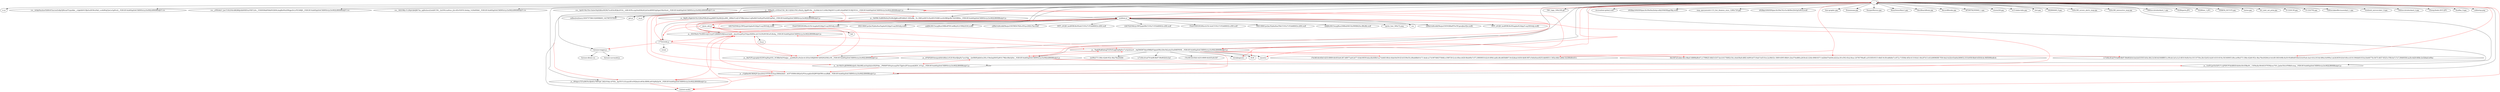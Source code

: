 strict digraph G {
ratio=compress;
concentrate=true;
"/" -> "/";
"/" -> "cc.js";
"/" -> "css__b2ApNmzhoeYbI6tt4TiacrnsEo6pOjMsuaFYyqoAiks__s3gktIkVtCBJsEaDEWrnNkZ_o-e6dWqFjlwLsGgM-xQ__PZB1IfU4sb6SipDrbCSKW0ivtyz3wMQLlR9HRfudjrU.css";
"/" -> "css__yPB3eKrT_JwrT1HLlN4rABQ86JyfdbWRlYnzV9D7yDs__FDH0S9kAP8Ah9VZK9tLdsgBieWmHWqpsDcLrPEG68J0__PZB1IfU4sb6SipDrbCSKW0ivtyz3wMQLlR9HRfudjrU.css";
"/" -> "css__SlEE9By-F-Ll9ijIrQb0JBI7fm_xgRwInsuZzwkHCYM__QcE9Gcua9suc_JLh-iX5cPilFSCsfedzp_1t2XdHXh8__PZB1IfU4sb6SipDrbCSKW0ivtyz3wMQLlR9HRfudjrU.css";
"/" -> "js__9MbgYh_eU83wGTi6_3K11QEKiUPK1cMaZq_AJgRPc8w__EyHAh1hUCsNRzYMjZHT1L2rBCxPpAPAHT3UBJ191S-I__PZB1IfU4sb6SipDrbCSKW0ivtyz3wMQLlR9HRfudjrU.js";
"/" -> "css__XpSlUMnTHo-OnbwOhjQQKzzM29k7lcoAYdcRQkchYGA__cfd8-4OPa-oygOmKX6yK2yk5mA8MSOgDgad-Mav6us4__PZB1IfU4sb6SipDrbCSKW0ivtyz3wMQLlR9HRfudjrU.css";
"/" -> "js__BqWvcHgbGhUILiCQNuPHXvJOwqaMlfVU6y0ftQ2caW8__8H8nV1oQC47HBy2xhwv1qHw8hY-5u9GpYPm92EOpPkQ__PZB1IfU4sb6SipDrbCSKW0ivtyz3wMQLlR9HRfudjrU.js";
"/" -> "177031030.js";
"/" -> "foresee-trigger.js";
"/" -> "js__EDiTHeZs70c6RSvteJs1sLpYCQRBBlN28J2mntrlq44__kxyaVurg4Fp2Y4ipa5KRHx-sbCI1h59zWOXGoFs8x4g__PZB1IfU4sb6SipDrbCSKW0ivtyz3wMQLlR9HRfudjrU.js";
"/" -> "amzn_ads.js";
"/" -> "js__6Polpvu7ZTuiMOYsOJh4Ea7KW5pF_Rd2vFeky-zFYEk__kp35UCuTcyqrzHl-wNQhmA-o6OhcXRMLaR-PqHhZpO4__PZB1IfU4sb6SipDrbCSKW0ivtyz3wMQLlR9HRfudjrU.js";
"/" -> "js__3hNWr-SnIKSHoSn2VnMz2JjjKcatfEtbKk2C-Z6SxBk__Vx_DMCjzSIf1VcNyt85UF49B1wuNrHBQjeWe7AOORMw__PZB1IfU4sb6SipDrbCSKW0ivtyz3wMQLlR9HRfudjrU.js";
"/" -> "js__4cvVkGS-qKHMHKnfpdLc3bloMlLenOrgGk2xOZQF4ko__PW80PT4NujttunqiYhCTJg0ruZF3nwpwkQX5C_fCGps__PZB1IfU4sb6SipDrbCSKW0ivtyz3wMQLlR9HRfudjrU.js";
"/" -> "js__RnFGPLzjyopdjvtSLWOeqfSqsN3L_0C8BkObZYQaJpc__qLl6I6z81yNsQrvA-3ZOyI1BXJXN6CQEfQN2ZHlLoV8__PZB1IfU4sb6SipDrbCSKW0ivtyz3wMQLlR9HRfudjrU.js";
"/" -> "TWC_logo_100x100.gif";
"/" -> "js__7hqlQPq8QebzjJ7QT0rEaqjEhij8qEev7-yGp3ytyoU__6qE86D87hkiz0MKkFOgmbSWyLBwOb2ydyZ3oZ6RFWNE__PZB1IfU4sb6SipDrbCSKW0ivtyz3wMQLlR9HRfudjrU.js";
"/" -> "js__B7KPQSFdwmpub0dvhRbxLzVLR-Nhw0JbqNx7araT4Jg__QeHR0PpKAOzc29LcCMeQxjHS0TpW-Yc79KevBfaOjHw__PZB1IfU4sb6SipDrbCSKW0ivtyz3wMQLlR9HRfudjrU.js";
"/" -> "js__yTgRAo94UBDEJF1JwyQOi21VYY9vX1funy5RHd2dle0__bGF7tNM9cS8QaVyPOtuoapKs0ZtJWVQkYIWcwozBkfk__PZB1IfU4sb6SipDrbCSKW0ivtyz3wMQLlR9HRfudjrU.js";
"/" -> "js__GoI5CgwYaGhPz7c1qF6DCPGkQRDZrhbl4oG6vERkoPs__CSFAuXyOHvKGS7FEWjrxn7tFx_JmfmThGoYN8kSczmg__PZB1IfU4sb6SipDrbCSKW0ivtyz3wMQLlR9HRfudjrU.js";
"177031030.js" -> "event";
"js__EDiTHeZs70c6RSvteJs1sLpYCQRBBlN28J2mntrlq44__kxyaVurg4Fp2Y4ipa5KRHx-sbCI1h59zWOXGoFs8x4g__PZB1IfU4sb6SipDrbCSKW0ivtyz3wMQLlR9HRfudjrU.js" -> "rta.js";
"js__9MbgYh_eU83wGTi6_3K11QEKiUPK1cMaZq_AJgRPc8w__EyHAh1hUCsNRzYMjZHT1L2rBCxPpAPAHT3UBJ191S-I__PZB1IfU4sb6SipDrbCSKW0ivtyz3wMQLlR9HRfudjrU.js" -> "callback=jQuery18307575861026998609_1427897879549";
"js__9MbgYh_eU83wGTi6_3K11QEKiUPK1cMaZq_AJgRPc8w__EyHAh1hUCsNRzYMjZHT1L2rBCxPpAPAHT3UBJ191S-I__PZB1IfU4sb6SipDrbCSKW0ivtyz3wMQLlR9HRfudjrU.js" -> "/";
"amzn_ads.js" -> "bid";
"js__9MbgYh_eU83wGTi6_3K11QEKiUPK1cMaZq_AJgRPc8w__EyHAh1hUCsNRzYMjZHT1L2rBCxPpAPAHT3UBJ191S-I__PZB1IfU4sb6SipDrbCSKW0ivtyz3wMQLlR9HRfudjrU.js" -> "get.js";
"js__9MbgYh_eU83wGTi6_3K11QEKiUPK1cMaZq_AJgRPc8w__EyHAh1hUCsNRzYMjZHT1L2rBCxPpAPAHT3UBJ191S-I__PZB1IfU4sb6SipDrbCSKW0ivtyz3wMQLlR9HRfudjrU.js" -> "ua.js";
"js__9MbgYh_eU83wGTi6_3K11QEKiUPK1cMaZq_AJgRPc8w__EyHAh1hUCsNRzYMjZHT1L2rBCxPpAPAHT3UBJ191S-I__PZB1IfU4sb6SipDrbCSKW0ivtyz3wMQLlR9HRfudjrU.js" -> "content-mode)";
"js__9MbgYh_eU83wGTi6_3K11QEKiUPK1cMaZq_AJgRPc8w__EyHAh1hUCsNRzYMjZHT1L2rBCxPpAPAHT3UBJ191S-I__PZB1IfU4sb6SipDrbCSKW0ivtyz3wMQLlR9HRfudjrU.js" -> "webfont.js";
"/" -> "wx-iconfont-global.woff";
"webfont.js" -> "css";
"webfont.js" -> "cJZKeOuBrn4kERxqtaUH3VtXRa8TVwTICgirnJhmVJw.woff2";
"webfont.js" -> "MTP_ySUJH_bn48VBG8sNSugdm0LZdjqr5-oayXSOefg.woff2";
"webfont.js" -> "k3k702ZOKiLJc3WVjuplzOgdm0LZdjqr5-oayXSOefg.woff2";
"webfont.js" -> "EInbV5DfGHOiMmvb1Xr-hugdm0LZdjqr5-oayXSOefg.woff2";
"webfont.js" -> "DXI1ORHCpsQm3Vp6mXoaTegdm0LZdjqr5-oayXSOefg.woff2";
"webfont.js" -> "xjAJXh38I15wypJXxuGMBo4P5ICox8Kq3LLUNMylGO4.woff2";
"webfont.js" -> "cJZKeOuBrn4kERxqtaUH3T8E0i7KZn-EPnyo3HZu7kw.woff";
"webfont.js" -> "MTP_ySUJH_bn48VBG8sNSnhCUOGz7vYGh680lGh-uXM.woff";
"webfont.js" -> "k3k702ZOKiLJc3WVjuplzHhCUOGz7vYGh680lGh-uXM.woff";
"webfont.js" -> "EInbV5DfGHOiMmvb1Xr-hnhCUOGz7vYGh680lGh-uXM.woff";
"webfont.js" -> "DXI1ORHCpsQm3Vp6mXoaTXhCUOGz7vYGh680lGh-uXM.woff";
"webfont.js" -> "xjAJXh38I15wypJXxuGMBobN6UDyHWBl620a-IRfuBk.woff";
"webfont.js" -> "sprite_foot_300x72.png";
"webfont.js" -> "css";
"/" -> "b9QBgL0iMZfDSpmcXcE8nHm2hrkyco9jQ3NKMXpgOBg.woff2";
"/" -> "map_specnewsdct-113_ltst_4namus_enus_1280x720.jpg";
"/" -> "b9QBgL0iMZfDSpmcXcE8nCSLrGe-fkSRw2DeVgOoWcQ.woff";
"js__7hqlQPq8QebzjJ7QT0rEaqjEhij8qEev7-yGp3ytyoU__6qE86D87hkiz0MKkFOgmbSWyLBwOb2ydyZ3oZ6RFWNE__PZB1IfU4sb6SipDrbCSKW0ivtyz3wMQLlR9HRfudjrU.js" -> "breakingnow)";
"js__7hqlQPq8QebzjJ7QT0rEaqjEhij8qEev7-yGp3ytyoU__6qE86D87hkiz0MKkFOgmbSWyLBwOb2ydyZ3oZ6RFWNE__PZB1IfU4sb6SipDrbCSKW0ivtyz3wMQLlR9HRfudjrU.js" -> "(ee98a573-186e-42d6-952c-8ba78ed3f284";
"js__7hqlQPq8QebzjJ7QT0rEaqjEhij8qEev7-yGp3ytyoU__6qE86D87hkiz0MKkFOgmbSWyLBwOb2ydyZ3oZ6RFWNE__PZB1IfU4sb6SipDrbCSKW0ivtyz3wMQLlR9HRfudjrU.js" -> "(c7c64cc8-ab79-4a98-8b97-f9e802b5e3ad";
"js__7hqlQPq8QebzjJ7QT0rEaqjEhij8qEev7-yGp3ytyoU__6qE86D87hkiz0MKkFOgmbSWyLBwOb2ydyZ3oZ6RFWNE__PZB1IfU4sb6SipDrbCSKW0ivtyz3wMQLlR9HRfudjrU.js" -> "(7b18f144-65b5-4253-8909-4fc835a9c367";
"js__7hqlQPq8QebzjJ7QT0rEaqjEhij8qEev7-yGp3ytyoU__6qE86D87hkiz0MKkFOgmbSWyLBwOb2ydyZ3oZ6RFWNE__PZB1IfU4sb6SipDrbCSKW0ivtyz3wMQLlR9HRfudjrU.js" -> "(0,8)";
"foresee-trigger.js" -> "foresee-surveydef.js";
"/" -> "thor-graphic.jpg";
"/" -> "Drmmmaaa.jpg";
"/" -> "SlurpeeWavess.jpg";
"/" -> "MoonVenusMars1.jpg";
"/" -> "BestBeachBoom.jpg";
"/" -> "RecordBoooks.jpg";
"/" -> "AP599782393643_1.jpg";
"/" -> "storm226.jpg";
"/" -> "w15-idaho-falls.jpg";
"/" -> "cle2.jpg";
"/" -> "462664440_0.jpg";
"/" -> "320x180_severe_alerts_map.jpg";
"/" -> "320x180_interactive_map.jpg";
"js__7hqlQPq8QebzjJ7QT0rEaqjEhij8qEev7-yGp3ytyoU__6qE86D87hkiz0MKkFOgmbSWyLBwOb2ydyZ3oZ6RFWNE__PZB1IfU4sb6SipDrbCSKW0ivtyz3wMQLlR9HRfudjrU.js" -> "(assets)";
"js__7hqlQPq8QebzjJ7QT0rEaqjEhij8qEev7-yGp3ytyoU__6qE86D87hkiz0MKkFOgmbSWyLBwOb2ydyZ3oZ6RFWNE__PZB1IfU4sb6SipDrbCSKW0ivtyz3wMQLlR9HRfudjrU.js" -> "(assets)";
"/" -> "006twcchrisburkard_1.jpg";
"/" -> "0228sparta.JPG";
"/" -> "0228thor_1.JPG";
"/" -> "SPARTA_SETUP2.jpg";
"/" -> "statue.jpg";
"/" -> "dct_next_sat_prim.jpg";
"/" -> "D-1224130.jpg";
"foresee-trigger.js" -> "foresee-dhtml.css";
"/" -> "D-1222702.jpg";
"/" -> "026twclakeeffectsnowday2_1.jpg";
"/" -> "treehotel_mirrorcube1_0.jpg";
"/" -> "044twcchrisburkard_2.jpg";
"/" -> "25ewg-foods-2015.JPG";
"/" -> "026twclakeeffectsnowday2_1.jpg";
"/" -> "KuaBay_0.jpg";
"/" -> "SPARTA_SETUP2.jpg";
"/" -> "coldsetup.png";
"js__9MbgYh_eU83wGTi6_3K11QEKiUPK1cMaZq_AJgRPc8w__EyHAh1hUCsNRzYMjZHT1L2rBCxPpAPAHT3UBJ191S-I__PZB1IfU4sb6SipDrbCSKW0ivtyz3wMQLlR9HRfudjrU.js" -> "js__BqWvcHgbGhUILiCQNuPHXvJOwqaMlfVU6y0ftQ2caW8__8H8nV1oQC47HBy2xhwv1qHw8hY-5u9GpYPm92EOpPkQ__PZB1IfU4sb6SipDrbCSKW0ivtyz3wMQLlR9HRfudjrU.js"[color=red];
"js__9MbgYh_eU83wGTi6_3K11QEKiUPK1cMaZq_AJgRPc8w__EyHAh1hUCsNRzYMjZHT1L2rBCxPpAPAHT3UBJ191S-I__PZB1IfU4sb6SipDrbCSKW0ivtyz3wMQLlR9HRfudjrU.js" -> "177031030.js"[color=red];
"js__BqWvcHgbGhUILiCQNuPHXvJOwqaMlfVU6y0ftQ2caW8__8H8nV1oQC47HBy2xhwv1qHw8hY-5u9GpYPm92EOpPkQ__PZB1IfU4sb6SipDrbCSKW0ivtyz3wMQLlR9HRfudjrU.js" -> "177031030.js"[color=red];
"177031030.js" -> "foresee-trigger.js"[color=red];
"177031030.js" -> "js__EDiTHeZs70c6RSvteJs1sLpYCQRBBlN28J2mntrlq44__kxyaVurg4Fp2Y4ipa5KRHx-sbCI1h59zWOXGoFs8x4g__PZB1IfU4sb6SipDrbCSKW0ivtyz3wMQLlR9HRfudjrU.js"[color=red];
"js__EDiTHeZs70c6RSvteJs1sLpYCQRBBlN28J2mntrlq44__kxyaVurg4Fp2Y4ipa5KRHx-sbCI1h59zWOXGoFs8x4g__PZB1IfU4sb6SipDrbCSKW0ivtyz3wMQLlR9HRfudjrU.js" -> "amzn_ads.js"[color=red];
"177031030.js" -> "amzn_ads.js"[color=red];
"amzn_ads.js" -> "/"[color=red];
"177031030.js" -> "/"[color=red];
"177031030.js" -> "js__RnFGPLzjyopdjvtSLWOeqfSqsN3L_0C8BkObZYQaJpc__qLl6I6z81yNsQrvA-3ZOyI1BXJXN6CQEfQN2ZHlLoV8__PZB1IfU4sb6SipDrbCSKW0ivtyz3wMQLlR9HRfudjrU.js"[color=red];
"js__RnFGPLzjyopdjvtSLWOeqfSqsN3L_0C8BkObZYQaJpc__qLl6I6z81yNsQrvA-3ZOyI1BXJXN6CQEfQN2ZHlLoV8__PZB1IfU4sb6SipDrbCSKW0ivtyz3wMQLlR9HRfudjrU.js" -> "js__7hqlQPq8QebzjJ7QT0rEaqjEhij8qEev7-yGp3ytyoU__6qE86D87hkiz0MKkFOgmbSWyLBwOb2ydyZ3oZ6RFWNE__PZB1IfU4sb6SipDrbCSKW0ivtyz3wMQLlR9HRfudjrU.js"[color=red];
"js__EDiTHeZs70c6RSvteJs1sLpYCQRBBlN28J2mntrlq44__kxyaVurg4Fp2Y4ipa5KRHx-sbCI1h59zWOXGoFs8x4g__PZB1IfU4sb6SipDrbCSKW0ivtyz3wMQLlR9HRfudjrU.js" -> "js__7hqlQPq8QebzjJ7QT0rEaqjEhij8qEev7-yGp3ytyoU__6qE86D87hkiz0MKkFOgmbSWyLBwOb2ydyZ3oZ6RFWNE__PZB1IfU4sb6SipDrbCSKW0ivtyz3wMQLlR9HRfudjrU.js"[color=red];
"js__7hqlQPq8QebzjJ7QT0rEaqjEhij8qEev7-yGp3ytyoU__6qE86D87hkiz0MKkFOgmbSWyLBwOb2ydyZ3oZ6RFWNE__PZB1IfU4sb6SipDrbCSKW0ivtyz3wMQLlR9HRfudjrU.js" -> "/"[color=red];
"js__yTgRAo94UBDEJF1JwyQOi21VYY9vX1funy5RHd2dle0__bGF7tNM9cS8QaVyPOtuoapKs0ZtJWVQkYIWcwozBkfk__PZB1IfU4sb6SipDrbCSKW0ivtyz3wMQLlR9HRfudjrU.js" -> "/"[color=red];
"js__EDiTHeZs70c6RSvteJs1sLpYCQRBBlN28J2mntrlq44__kxyaVurg4Fp2Y4ipa5KRHx-sbCI1h59zWOXGoFs8x4g__PZB1IfU4sb6SipDrbCSKW0ivtyz3wMQLlR9HRfudjrU.js" -> "/"[color=red];
"/" -> "webfont.js"[color=red];
"webfont.js" -> "/"[color=red];
"js__RnFGPLzjyopdjvtSLWOeqfSqsN3L_0C8BkObZYQaJpc__qLl6I6z81yNsQrvA-3ZOyI1BXJXN6CQEfQN2ZHlLoV8__PZB1IfU4sb6SipDrbCSKW0ivtyz3wMQLlR9HRfudjrU.js" -> "js__EDiTHeZs70c6RSvteJs1sLpYCQRBBlN28J2mntrlq44__kxyaVurg4Fp2Y4ipa5KRHx-sbCI1h59zWOXGoFs8x4g__PZB1IfU4sb6SipDrbCSKW0ivtyz3wMQLlR9HRfudjrU.js"[color=red];
"js__7hqlQPq8QebzjJ7QT0rEaqjEhij8qEev7-yGp3ytyoU__6qE86D87hkiz0MKkFOgmbSWyLBwOb2ydyZ3oZ6RFWNE__PZB1IfU4sb6SipDrbCSKW0ivtyz3wMQLlR9HRfudjrU.js" -> "js__EDiTHeZs70c6RSvteJs1sLpYCQRBBlN28J2mntrlq44__kxyaVurg4Fp2Y4ipa5KRHx-sbCI1h59zWOXGoFs8x4g__PZB1IfU4sb6SipDrbCSKW0ivtyz3wMQLlR9HRfudjrU.js"[color=red];
"js__EDiTHeZs70c6RSvteJs1sLpYCQRBBlN28J2mntrlq44__kxyaVurg4Fp2Y4ipa5KRHx-sbCI1h59zWOXGoFs8x4g__PZB1IfU4sb6SipDrbCSKW0ivtyz3wMQLlR9HRfudjrU.js" -> "js__RnFGPLzjyopdjvtSLWOeqfSqsN3L_0C8BkObZYQaJpc__qLl6I6z81yNsQrvA-3ZOyI1BXJXN6CQEfQN2ZHlLoV8__PZB1IfU4sb6SipDrbCSKW0ivtyz3wMQLlR9HRfudjrU.js"[color=red];
"js__7hqlQPq8QebzjJ7QT0rEaqjEhij8qEev7-yGp3ytyoU__6qE86D87hkiz0MKkFOgmbSWyLBwOb2ydyZ3oZ6RFWNE__PZB1IfU4sb6SipDrbCSKW0ivtyz3wMQLlR9HRfudjrU.js" -> "js__RnFGPLzjyopdjvtSLWOeqfSqsN3L_0C8BkObZYQaJpc__qLl6I6z81yNsQrvA-3ZOyI1BXJXN6CQEfQN2ZHlLoV8__PZB1IfU4sb6SipDrbCSKW0ivtyz3wMQLlR9HRfudjrU.js"[color=red];
"js__EDiTHeZs70c6RSvteJs1sLpYCQRBBlN28J2mntrlq44__kxyaVurg4Fp2Y4ipa5KRHx-sbCI1h59zWOXGoFs8x4g__PZB1IfU4sb6SipDrbCSKW0ivtyz3wMQLlR9HRfudjrU.js" -> "177031030.js"[color=red];
"177031030.js" -> "webfont.js"[color=red];
"js__EDiTHeZs70c6RSvteJs1sLpYCQRBBlN28J2mntrlq44__kxyaVurg4Fp2Y4ipa5KRHx-sbCI1h59zWOXGoFs8x4g__PZB1IfU4sb6SipDrbCSKW0ivtyz3wMQLlR9HRfudjrU.js" -> "webfont.js"[color=red];
"amzn_ads.js" -> "webfont.js"[color=red];
"js__7hqlQPq8QebzjJ7QT0rEaqjEhij8qEev7-yGp3ytyoU__6qE86D87hkiz0MKkFOgmbSWyLBwOb2ydyZ3oZ6RFWNE__PZB1IfU4sb6SipDrbCSKW0ivtyz3wMQLlR9HRfudjrU.js" -> "webfont.js"[color=red];
"js__9MbgYh_eU83wGTi6_3K11QEKiUPK1cMaZq_AJgRPc8w__EyHAh1hUCsNRzYMjZHT1L2rBCxPpAPAHT3UBJ191S-I__PZB1IfU4sb6SipDrbCSKW0ivtyz3wMQLlR9HRfudjrU.js" -> "js__7hqlQPq8QebzjJ7QT0rEaqjEhij8qEev7-yGp3ytyoU__6qE86D87hkiz0MKkFOgmbSWyLBwOb2ydyZ3oZ6RFWNE__PZB1IfU4sb6SipDrbCSKW0ivtyz3wMQLlR9HRfudjrU.js"[color=red];
"177031030.js" -> "js__7hqlQPq8QebzjJ7QT0rEaqjEhij8qEev7-yGp3ytyoU__6qE86D87hkiz0MKkFOgmbSWyLBwOb2ydyZ3oZ6RFWNE__PZB1IfU4sb6SipDrbCSKW0ivtyz3wMQLlR9HRfudjrU.js"[color=red];
"js__7hqlQPq8QebzjJ7QT0rEaqjEhij8qEev7-yGp3ytyoU__6qE86D87hkiz0MKkFOgmbSWyLBwOb2ydyZ3oZ6RFWNE__PZB1IfU4sb6SipDrbCSKW0ivtyz3wMQLlR9HRfudjrU.js" -> "amzn_ads.js"[color=red];
"webfont.js" -> "amzn_ads.js"[color=red];
"js__9MbgYh_eU83wGTi6_3K11QEKiUPK1cMaZq_AJgRPc8w__EyHAh1hUCsNRzYMjZHT1L2rBCxPpAPAHT3UBJ191S-I__PZB1IfU4sb6SipDrbCSKW0ivtyz3wMQLlR9HRfudjrU.js" -> "js__yTgRAo94UBDEJF1JwyQOi21VYY9vX1funy5RHd2dle0__bGF7tNM9cS8QaVyPOtuoapKs0ZtJWVQkYIWcwozBkfk__PZB1IfU4sb6SipDrbCSKW0ivtyz3wMQLlR9HRfudjrU.js"[color=red];
"js__7hqlQPq8QebzjJ7QT0rEaqjEhij8qEev7-yGp3ytyoU__6qE86D87hkiz0MKkFOgmbSWyLBwOb2ydyZ3oZ6RFWNE__PZB1IfU4sb6SipDrbCSKW0ivtyz3wMQLlR9HRfudjrU.js" -> "js__yTgRAo94UBDEJF1JwyQOi21VYY9vX1funy5RHd2dle0__bGF7tNM9cS8QaVyPOtuoapKs0ZtJWVQkYIWcwozBkfk__PZB1IfU4sb6SipDrbCSKW0ivtyz3wMQLlR9HRfudjrU.js"[color=red];
"amzn_ads.js" -> "js__EDiTHeZs70c6RSvteJs1sLpYCQRBBlN28J2mntrlq44__kxyaVurg4Fp2Y4ipa5KRHx-sbCI1h59zWOXGoFs8x4g__PZB1IfU4sb6SipDrbCSKW0ivtyz3wMQLlR9HRfudjrU.js"[color=red];
"js__BqWvcHgbGhUILiCQNuPHXvJOwqaMlfVU6y0ftQ2caW8__8H8nV1oQC47HBy2xhwv1qHw8hY-5u9GpYPm92EOpPkQ__PZB1IfU4sb6SipDrbCSKW0ivtyz3wMQLlR9HRfudjrU.js" -> "js__9MbgYh_eU83wGTi6_3K11QEKiUPK1cMaZq_AJgRPc8w__EyHAh1hUCsNRzYMjZHT1L2rBCxPpAPAHT3UBJ191S-I__PZB1IfU4sb6SipDrbCSKW0ivtyz3wMQLlR9HRfudjrU.js"[color=red];
"js__9MbgYh_eU83wGTi6_3K11QEKiUPK1cMaZq_AJgRPc8w__EyHAh1hUCsNRzYMjZHT1L2rBCxPpAPAHT3UBJ191S-I__PZB1IfU4sb6SipDrbCSKW0ivtyz3wMQLlR9HRfudjrU.js" -> "js__BqWvcHgbGhUILiCQNuPHXvJOwqaMlfVU6y0ftQ2caW8__8H8nV1oQC47HBy2xhwv1qHw8hY-5u9GpYPm92EOpPkQ__PZB1IfU4sb6SipDrbCSKW0ivtyz3wMQLlR9HRfudjrU.js"[color=red];
"js__9MbgYh_eU83wGTi6_3K11QEKiUPK1cMaZq_AJgRPc8w__EyHAh1hUCsNRzYMjZHT1L2rBCxPpAPAHT3UBJ191S-I__PZB1IfU4sb6SipDrbCSKW0ivtyz3wMQLlR9HRfudjrU.js" -> "177031030.js"[color=red];
"js__9MbgYh_eU83wGTi6_3K11QEKiUPK1cMaZq_AJgRPc8w__EyHAh1hUCsNRzYMjZHT1L2rBCxPpAPAHT3UBJ191S-I__PZB1IfU4sb6SipDrbCSKW0ivtyz3wMQLlR9HRfudjrU.js" -> "js__EDiTHeZs70c6RSvteJs1sLpYCQRBBlN28J2mntrlq44__kxyaVurg4Fp2Y4ipa5KRHx-sbCI1h59zWOXGoFs8x4g__PZB1IfU4sb6SipDrbCSKW0ivtyz3wMQLlR9HRfudjrU.js"[color=red];
"js__EDiTHeZs70c6RSvteJs1sLpYCQRBBlN28J2mntrlq44__kxyaVurg4Fp2Y4ipa5KRHx-sbCI1h59zWOXGoFs8x4g__PZB1IfU4sb6SipDrbCSKW0ivtyz3wMQLlR9HRfudjrU.js" -> "amzn_ads.js"[color=red];
"js__EDiTHeZs70c6RSvteJs1sLpYCQRBBlN28J2mntrlq44__kxyaVurg4Fp2Y4ipa5KRHx-sbCI1h59zWOXGoFs8x4g__PZB1IfU4sb6SipDrbCSKW0ivtyz3wMQLlR9HRfudjrU.js" -> "js__6Polpvu7ZTuiMOYsOJh4Ea7KW5pF_Rd2vFeky-zFYEk__kp35UCuTcyqrzHl-wNQhmA-o6OhcXRMLaR-PqHhZpO4__PZB1IfU4sb6SipDrbCSKW0ivtyz3wMQLlR9HRfudjrU.js"[color=red];
"js__9MbgYh_eU83wGTi6_3K11QEKiUPK1cMaZq_AJgRPc8w__EyHAh1hUCsNRzYMjZHT1L2rBCxPpAPAHT3UBJ191S-I__PZB1IfU4sb6SipDrbCSKW0ivtyz3wMQLlR9HRfudjrU.js" -> "js__6Polpvu7ZTuiMOYsOJh4Ea7KW5pF_Rd2vFeky-zFYEk__kp35UCuTcyqrzHl-wNQhmA-o6OhcXRMLaR-PqHhZpO4__PZB1IfU4sb6SipDrbCSKW0ivtyz3wMQLlR9HRfudjrU.js"[color=red];
"js__9MbgYh_eU83wGTi6_3K11QEKiUPK1cMaZq_AJgRPc8w__EyHAh1hUCsNRzYMjZHT1L2rBCxPpAPAHT3UBJ191S-I__PZB1IfU4sb6SipDrbCSKW0ivtyz3wMQLlR9HRfudjrU.js" -> "js__3hNWr-SnIKSHoSn2VnMz2JjjKcatfEtbKk2C-Z6SxBk__Vx_DMCjzSIf1VcNyt85UF49B1wuNrHBQjeWe7AOORMw__PZB1IfU4sb6SipDrbCSKW0ivtyz3wMQLlR9HRfudjrU.js"[color=red];
"js__6Polpvu7ZTuiMOYsOJh4Ea7KW5pF_Rd2vFeky-zFYEk__kp35UCuTcyqrzHl-wNQhmA-o6OhcXRMLaR-PqHhZpO4__PZB1IfU4sb6SipDrbCSKW0ivtyz3wMQLlR9HRfudjrU.js" -> "/"[color=red];
"js__EDiTHeZs70c6RSvteJs1sLpYCQRBBlN28J2mntrlq44__kxyaVurg4Fp2Y4ipa5KRHx-sbCI1h59zWOXGoFs8x4g__PZB1IfU4sb6SipDrbCSKW0ivtyz3wMQLlR9HRfudjrU.js" -> "/"[color=red];
"js__BqWvcHgbGhUILiCQNuPHXvJOwqaMlfVU6y0ftQ2caW8__8H8nV1oQC47HBy2xhwv1qHw8hY-5u9GpYPm92EOpPkQ__PZB1IfU4sb6SipDrbCSKW0ivtyz3wMQLlR9HRfudjrU.js" -> "/"[color=red];
"js__9MbgYh_eU83wGTi6_3K11QEKiUPK1cMaZq_AJgRPc8w__EyHAh1hUCsNRzYMjZHT1L2rBCxPpAPAHT3UBJ191S-I__PZB1IfU4sb6SipDrbCSKW0ivtyz3wMQLlR9HRfudjrU.js" -> "js__4cvVkGS-qKHMHKnfpdLc3bloMlLenOrgGk2xOZQF4ko__PW80PT4NujttunqiYhCTJg0ruZF3nwpwkQX5C_fCGps__PZB1IfU4sb6SipDrbCSKW0ivtyz3wMQLlR9HRfudjrU.js"[color=red];
"js__9MbgYh_eU83wGTi6_3K11QEKiUPK1cMaZq_AJgRPc8w__EyHAh1hUCsNRzYMjZHT1L2rBCxPpAPAHT3UBJ191S-I__PZB1IfU4sb6SipDrbCSKW0ivtyz3wMQLlR9HRfudjrU.js" -> "js__RnFGPLzjyopdjvtSLWOeqfSqsN3L_0C8BkObZYQaJpc__qLl6I6z81yNsQrvA-3ZOyI1BXJXN6CQEfQN2ZHlLoV8__PZB1IfU4sb6SipDrbCSKW0ivtyz3wMQLlR9HRfudjrU.js"[color=red];
"js__EDiTHeZs70c6RSvteJs1sLpYCQRBBlN28J2mntrlq44__kxyaVurg4Fp2Y4ipa5KRHx-sbCI1h59zWOXGoFs8x4g__PZB1IfU4sb6SipDrbCSKW0ivtyz3wMQLlR9HRfudjrU.js" -> "js__RnFGPLzjyopdjvtSLWOeqfSqsN3L_0C8BkObZYQaJpc__qLl6I6z81yNsQrvA-3ZOyI1BXJXN6CQEfQN2ZHlLoV8__PZB1IfU4sb6SipDrbCSKW0ivtyz3wMQLlR9HRfudjrU.js"[color=red];
"js__4cvVkGS-qKHMHKnfpdLc3bloMlLenOrgGk2xOZQF4ko__PW80PT4NujttunqiYhCTJg0ruZF3nwpwkQX5C_fCGps__PZB1IfU4sb6SipDrbCSKW0ivtyz3wMQLlR9HRfudjrU.js" -> "/"[color=red];
"js__9MbgYh_eU83wGTi6_3K11QEKiUPK1cMaZq_AJgRPc8w__EyHAh1hUCsNRzYMjZHT1L2rBCxPpAPAHT3UBJ191S-I__PZB1IfU4sb6SipDrbCSKW0ivtyz3wMQLlR9HRfudjrU.js" -> "js__7hqlQPq8QebzjJ7QT0rEaqjEhij8qEev7-yGp3ytyoU__6qE86D87hkiz0MKkFOgmbSWyLBwOb2ydyZ3oZ6RFWNE__PZB1IfU4sb6SipDrbCSKW0ivtyz3wMQLlR9HRfudjrU.js"[color=red];
"js__4cvVkGS-qKHMHKnfpdLc3bloMlLenOrgGk2xOZQF4ko__PW80PT4NujttunqiYhCTJg0ruZF3nwpwkQX5C_fCGps__PZB1IfU4sb6SipDrbCSKW0ivtyz3wMQLlR9HRfudjrU.js" -> "js__B7KPQSFdwmpub0dvhRbxLzVLR-Nhw0JbqNx7araT4Jg__QeHR0PpKAOzc29LcCMeQxjHS0TpW-Yc79KevBfaOjHw__PZB1IfU4sb6SipDrbCSKW0ivtyz3wMQLlR9HRfudjrU.js"[color=red];
"js__7hqlQPq8QebzjJ7QT0rEaqjEhij8qEev7-yGp3ytyoU__6qE86D87hkiz0MKkFOgmbSWyLBwOb2ydyZ3oZ6RFWNE__PZB1IfU4sb6SipDrbCSKW0ivtyz3wMQLlR9HRfudjrU.js" -> "js__B7KPQSFdwmpub0dvhRbxLzVLR-Nhw0JbqNx7araT4Jg__QeHR0PpKAOzc29LcCMeQxjHS0TpW-Yc79KevBfaOjHw__PZB1IfU4sb6SipDrbCSKW0ivtyz3wMQLlR9HRfudjrU.js"[color=red];
"js__9MbgYh_eU83wGTi6_3K11QEKiUPK1cMaZq_AJgRPc8w__EyHAh1hUCsNRzYMjZHT1L2rBCxPpAPAHT3UBJ191S-I__PZB1IfU4sb6SipDrbCSKW0ivtyz3wMQLlR9HRfudjrU.js" -> "js__B7KPQSFdwmpub0dvhRbxLzVLR-Nhw0JbqNx7araT4Jg__QeHR0PpKAOzc29LcCMeQxjHS0TpW-Yc79KevBfaOjHw__PZB1IfU4sb6SipDrbCSKW0ivtyz3wMQLlR9HRfudjrU.js"[color=red];
"js__EDiTHeZs70c6RSvteJs1sLpYCQRBBlN28J2mntrlq44__kxyaVurg4Fp2Y4ipa5KRHx-sbCI1h59zWOXGoFs8x4g__PZB1IfU4sb6SipDrbCSKW0ivtyz3wMQLlR9HRfudjrU.js" -> "js__yTgRAo94UBDEJF1JwyQOi21VYY9vX1funy5RHd2dle0__bGF7tNM9cS8QaVyPOtuoapKs0ZtJWVQkYIWcwozBkfk__PZB1IfU4sb6SipDrbCSKW0ivtyz3wMQLlR9HRfudjrU.js"[color=red];
"js__9MbgYh_eU83wGTi6_3K11QEKiUPK1cMaZq_AJgRPc8w__EyHAh1hUCsNRzYMjZHT1L2rBCxPpAPAHT3UBJ191S-I__PZB1IfU4sb6SipDrbCSKW0ivtyz3wMQLlR9HRfudjrU.js" -> "js__yTgRAo94UBDEJF1JwyQOi21VYY9vX1funy5RHd2dle0__bGF7tNM9cS8QaVyPOtuoapKs0ZtJWVQkYIWcwozBkfk__PZB1IfU4sb6SipDrbCSKW0ivtyz3wMQLlR9HRfudjrU.js"[color=red];
"js__B7KPQSFdwmpub0dvhRbxLzVLR-Nhw0JbqNx7araT4Jg__QeHR0PpKAOzc29LcCMeQxjHS0TpW-Yc79KevBfaOjHw__PZB1IfU4sb6SipDrbCSKW0ivtyz3wMQLlR9HRfudjrU.js" -> "js__yTgRAo94UBDEJF1JwyQOi21VYY9vX1funy5RHd2dle0__bGF7tNM9cS8QaVyPOtuoapKs0ZtJWVQkYIWcwozBkfk__PZB1IfU4sb6SipDrbCSKW0ivtyz3wMQLlR9HRfudjrU.js"[color=red];
"js__7hqlQPq8QebzjJ7QT0rEaqjEhij8qEev7-yGp3ytyoU__6qE86D87hkiz0MKkFOgmbSWyLBwOb2ydyZ3oZ6RFWNE__PZB1IfU4sb6SipDrbCSKW0ivtyz3wMQLlR9HRfudjrU.js" -> "js__yTgRAo94UBDEJF1JwyQOi21VYY9vX1funy5RHd2dle0__bGF7tNM9cS8QaVyPOtuoapKs0ZtJWVQkYIWcwozBkfk__PZB1IfU4sb6SipDrbCSKW0ivtyz3wMQLlR9HRfudjrU.js"[color=red];
"js__4cvVkGS-qKHMHKnfpdLc3bloMlLenOrgGk2xOZQF4ko__PW80PT4NujttunqiYhCTJg0ruZF3nwpwkQX5C_fCGps__PZB1IfU4sb6SipDrbCSKW0ivtyz3wMQLlR9HRfudjrU.js" -> "js__yTgRAo94UBDEJF1JwyQOi21VYY9vX1funy5RHd2dle0__bGF7tNM9cS8QaVyPOtuoapKs0ZtJWVQkYIWcwozBkfk__PZB1IfU4sb6SipDrbCSKW0ivtyz3wMQLlR9HRfudjrU.js"[color=red];
"js__B7KPQSFdwmpub0dvhRbxLzVLR-Nhw0JbqNx7araT4Jg__QeHR0PpKAOzc29LcCMeQxjHS0TpW-Yc79KevBfaOjHw__PZB1IfU4sb6SipDrbCSKW0ivtyz3wMQLlR9HRfudjrU.js" -> "js__GoI5CgwYaGhPz7c1qF6DCPGkQRDZrhbl4oG6vERkoPs__CSFAuXyOHvKGS7FEWjrxn7tFx_JmfmThGoYN8kSczmg__PZB1IfU4sb6SipDrbCSKW0ivtyz3wMQLlR9HRfudjrU.js"[color=red];
"js__B7KPQSFdwmpub0dvhRbxLzVLR-Nhw0JbqNx7araT4Jg__QeHR0PpKAOzc29LcCMeQxjHS0TpW-Yc79KevBfaOjHw__PZB1IfU4sb6SipDrbCSKW0ivtyz3wMQLlR9HRfudjrU.js" -> "/"[color=red];
"js__7hqlQPq8QebzjJ7QT0rEaqjEhij8qEev7-yGp3ytyoU__6qE86D87hkiz0MKkFOgmbSWyLBwOb2ydyZ3oZ6RFWNE__PZB1IfU4sb6SipDrbCSKW0ivtyz3wMQLlR9HRfudjrU.js" -> "/"[color=red];
"177031030.js" -> "/"[color=red];
"js__yTgRAo94UBDEJF1JwyQOi21VYY9vX1funy5RHd2dle0__bGF7tNM9cS8QaVyPOtuoapKs0ZtJWVQkYIWcwozBkfk__PZB1IfU4sb6SipDrbCSKW0ivtyz3wMQLlR9HRfudjrU.js" -> "/"[color=red];
"foresee-trigger.js" -> "/"[color=red];
"amzn_ads.js" -> "/"[color=red];
"js__RnFGPLzjyopdjvtSLWOeqfSqsN3L_0C8BkObZYQaJpc__qLl6I6z81yNsQrvA-3ZOyI1BXJXN6CQEfQN2ZHlLoV8__PZB1IfU4sb6SipDrbCSKW0ivtyz3wMQLlR9HRfudjrU.js" -> "/"[color=red];
"js__yTgRAo94UBDEJF1JwyQOi21VYY9vX1funy5RHd2dle0__bGF7tNM9cS8QaVyPOtuoapKs0ZtJWVQkYIWcwozBkfk__PZB1IfU4sb6SipDrbCSKW0ivtyz3wMQLlR9HRfudjrU.js" -> "content-mode)"[color=red];
"js__EDiTHeZs70c6RSvteJs1sLpYCQRBBlN28J2mntrlq44__kxyaVurg4Fp2Y4ipa5KRHx-sbCI1h59zWOXGoFs8x4g__PZB1IfU4sb6SipDrbCSKW0ivtyz3wMQLlR9HRfudjrU.js" -> "content-mode)"[color=red];
"/" -> "content-mode)"[color=red];
"js__6Polpvu7ZTuiMOYsOJh4Ea7KW5pF_Rd2vFeky-zFYEk__kp35UCuTcyqrzHl-wNQhmA-o6OhcXRMLaR-PqHhZpO4__PZB1IfU4sb6SipDrbCSKW0ivtyz3wMQLlR9HRfudjrU.js" -> "content-mode)"[color=red];
"js__RnFGPLzjyopdjvtSLWOeqfSqsN3L_0C8BkObZYQaJpc__qLl6I6z81yNsQrvA-3ZOyI1BXJXN6CQEfQN2ZHlLoV8__PZB1IfU4sb6SipDrbCSKW0ivtyz3wMQLlR9HRfudjrU.js" -> "webfont.js"[color=red];
"js__yTgRAo94UBDEJF1JwyQOi21VYY9vX1funy5RHd2dle0__bGF7tNM9cS8QaVyPOtuoapKs0ZtJWVQkYIWcwozBkfk__PZB1IfU4sb6SipDrbCSKW0ivtyz3wMQLlR9HRfudjrU.js" -> "webfont.js"[color=red];
"/" -> "webfont.js"[color=red];
"content-mode)" -> "/"[color=red];
"webfont.js" -> "/"[color=red];
"/" -> "breakingnow)"[color=red];
"js__7hqlQPq8QebzjJ7QT0rEaqjEhij8qEev7-yGp3ytyoU__6qE86D87hkiz0MKkFOgmbSWyLBwOb2ydyZ3oZ6RFWNE__PZB1IfU4sb6SipDrbCSKW0ivtyz3wMQLlR9HRfudjrU.js" -> "(7b18f144-65b5-4253-8909-4fc835a9c367;48977ae8-2d77-43dd-8059-bdacdfa448b5;ac7eb463-80cb-44a6-8e59-f21b5339e55c;80afd8b8-0c71-4ede-a17d-097466375848;cc598729-2ccb-49ee-b020-f6eb90e7cf71;09009f16-b2c6-499d-aa6b-d6cd6f3fd807;9c42dbad-4456-4b06-987e-9e6e0eee9255;4b00f511-345a-44b1-a84b-3cb380d9c451)"[color=red];
"/" -> "(7b18f144-65b5-4253-8909-4fc835a9c367;48977ae8-2d77-43dd-8059-bdacdfa448b5;ac7eb463-80cb-44a6-8e59-f21b5339e55c;80afd8b8-0c71-4ede-a17d-097466375848;cc598729-2ccb-49ee-b020-f6eb90e7cf71;09009f16-b2c6-499d-aa6b-d6cd6f3fd807;9c42dbad-4456-4b06-987e-9e6e0eee9255;4b00f511-345a-44b1-a84b-3cb380d9c451)"[color=red];
"js__7hqlQPq8QebzjJ7QT0rEaqjEhij8qEev7-yGp3ytyoU__6qE86D87hkiz0MKkFOgmbSWyLBwOb2ydyZ3oZ6RFWNE__PZB1IfU4sb6SipDrbCSKW0ivtyz3wMQLlR9HRfudjrU.js" -> "(6e1f47a5-edee-4fcc-8baf-14889faf8c67;c1799625-48d3-4167-bec4-617f4f62c54c;c6eb58a8-d882-4d99-b473-9afe7ed510ce;2a38b52c-3809-4095-88b9-c2ba57fed8f6;a263fcd2-224b-4968-8371-bd28e674e644;d222ac30-e592-45a2-8eac-24785796aff1;a3533f5f-9315-48d5-9c58-dd6b8e7cc872;c71f5f4b-4f5d-4110-8cb1-40a3f7d11e43;b96960f8-7f36-4da3-b22b-63ab0a369652;331fe958-8bb9-4f3f-8c4e-90f5090edfc4)"[color=red];
"/" -> "(6e1f47a5-edee-4fcc-8baf-14889faf8c67;c1799625-48d3-4167-bec4-617f4f62c54c;c6eb58a8-d882-4d99-b473-9afe7ed510ce;2a38b52c-3809-4095-88b9-c2ba57fed8f6;a263fcd2-224b-4968-8371-bd28e674e644;d222ac30-e592-45a2-8eac-24785796aff1;a3533f5f-9315-48d5-9c58-dd6b8e7cc872;c71f5f4b-4f5d-4110-8cb1-40a3f7d11e43;b96960f8-7f36-4da3-b22b-63ab0a369652;331fe958-8bb9-4f3f-8c4e-90f5090edfc4)"[color=red];
"js__7hqlQPq8QebzjJ7QT0rEaqjEhij8qEev7-yGp3ytyoU__6qE86D87hkiz0MKkFOgmbSWyLBwOb2ydyZ3oZ6RFWNE__PZB1IfU4sb6SipDrbCSKW0ivtyz3wMQLlR9HRfudjrU.js" -> "(c7c64cc8-ab79-4a98-8b97-f9e802b5e3ad;fa433503-fe0a-48c2-b34f-4d166fff851e;99cde1a0-a1a3-4816-9e0b-9ce10110750e;26c52d52-b2d5-4333-819a-561669051d9e;ee98a573-186e-42d6-952c-8ba78ed3f284;b14cfcf8-383f-49fb-8a50-95d80df558ef;fc4c05a4-cba3-43c2-814d-486a1fe999a1;da3b3659-b5e0-49ce-b516-306db81033a3;8e6677fe-0475-4657-8525-e780c4e7c7e7;39469304-aa3b-4d20-808e-2e326ab1e09a)"[color=red];
"/" -> "(c7c64cc8-ab79-4a98-8b97-f9e802b5e3ad;fa433503-fe0a-48c2-b34f-4d166fff851e;99cde1a0-a1a3-4816-9e0b-9ce10110750e;26c52d52-b2d5-4333-819a-561669051d9e;ee98a573-186e-42d6-952c-8ba78ed3f284;b14cfcf8-383f-49fb-8a50-95d80df558ef;fc4c05a4-cba3-43c2-814d-486a1fe999a1;da3b3659-b5e0-49ce-b516-306db81033a3;8e6677fe-0475-4657-8525-e780c4e7c7e7;39469304-aa3b-4d20-808e-2e326ab1e09a)"[color=red];
"/" -> "(0,8)"[color=red];
"/" -> "(assets)"[color=red];
"/" -> "(assets)"[color=red];
"js__6Polpvu7ZTuiMOYsOJh4Ea7KW5pF_Rd2vFeky-zFYEk__kp35UCuTcyqrzHl-wNQhmA-o6OhcXRMLaR-PqHhZpO4__PZB1IfU4sb6SipDrbCSKW0ivtyz3wMQLlR9HRfudjrU.js" -> "js__EDiTHeZs70c6RSvteJs1sLpYCQRBBlN28J2mntrlq44__kxyaVurg4Fp2Y4ipa5KRHx-sbCI1h59zWOXGoFs8x4g__PZB1IfU4sb6SipDrbCSKW0ivtyz3wMQLlR9HRfudjrU.js"[color=red];
"js__4cvVkGS-qKHMHKnfpdLc3bloMlLenOrgGk2xOZQF4ko__PW80PT4NujttunqiYhCTJg0ruZF3nwpwkQX5C_fCGps__PZB1IfU4sb6SipDrbCSKW0ivtyz3wMQLlR9HRfudjrU.js" -> "js__9MbgYh_eU83wGTi6_3K11QEKiUPK1cMaZq_AJgRPc8w__EyHAh1hUCsNRzYMjZHT1L2rBCxPpAPAHT3UBJ191S-I__PZB1IfU4sb6SipDrbCSKW0ivtyz3wMQLlR9HRfudjrU.js"[color=red];
"js__yTgRAo94UBDEJF1JwyQOi21VYY9vX1funy5RHd2dle0__bGF7tNM9cS8QaVyPOtuoapKs0ZtJWVQkYIWcwozBkfk__PZB1IfU4sb6SipDrbCSKW0ivtyz3wMQLlR9HRfudjrU.js" -> "js__6Polpvu7ZTuiMOYsOJh4Ea7KW5pF_Rd2vFeky-zFYEk__kp35UCuTcyqrzHl-wNQhmA-o6OhcXRMLaR-PqHhZpO4__PZB1IfU4sb6SipDrbCSKW0ivtyz3wMQLlR9HRfudjrU.js"[color=red];
"js__6Polpvu7ZTuiMOYsOJh4Ea7KW5pF_Rd2vFeky-zFYEk__kp35UCuTcyqrzHl-wNQhmA-o6OhcXRMLaR-PqHhZpO4__PZB1IfU4sb6SipDrbCSKW0ivtyz3wMQLlR9HRfudjrU.js" -> "js__yTgRAo94UBDEJF1JwyQOi21VYY9vX1funy5RHd2dle0__bGF7tNM9cS8QaVyPOtuoapKs0ZtJWVQkYIWcwozBkfk__PZB1IfU4sb6SipDrbCSKW0ivtyz3wMQLlR9HRfudjrU.js"[color=red];
"js__7hqlQPq8QebzjJ7QT0rEaqjEhij8qEev7-yGp3ytyoU__6qE86D87hkiz0MKkFOgmbSWyLBwOb2ydyZ3oZ6RFWNE__PZB1IfU4sb6SipDrbCSKW0ivtyz3wMQLlR9HRfudjrU.js" -> "js__9MbgYh_eU83wGTi6_3K11QEKiUPK1cMaZq_AJgRPc8w__EyHAh1hUCsNRzYMjZHT1L2rBCxPpAPAHT3UBJ191S-I__PZB1IfU4sb6SipDrbCSKW0ivtyz3wMQLlR9HRfudjrU.js"[color=red];
"js__B7KPQSFdwmpub0dvhRbxLzVLR-Nhw0JbqNx7araT4Jg__QeHR0PpKAOzc29LcCMeQxjHS0TpW-Yc79KevBfaOjHw__PZB1IfU4sb6SipDrbCSKW0ivtyz3wMQLlR9HRfudjrU.js" -> "js__7hqlQPq8QebzjJ7QT0rEaqjEhij8qEev7-yGp3ytyoU__6qE86D87hkiz0MKkFOgmbSWyLBwOb2ydyZ3oZ6RFWNE__PZB1IfU4sb6SipDrbCSKW0ivtyz3wMQLlR9HRfudjrU.js"[color=red];
"js__B7KPQSFdwmpub0dvhRbxLzVLR-Nhw0JbqNx7araT4Jg__QeHR0PpKAOzc29LcCMeQxjHS0TpW-Yc79KevBfaOjHw__PZB1IfU4sb6SipDrbCSKW0ivtyz3wMQLlR9HRfudjrU.js" -> "js__4cvVkGS-qKHMHKnfpdLc3bloMlLenOrgGk2xOZQF4ko__PW80PT4NujttunqiYhCTJg0ruZF3nwpwkQX5C_fCGps__PZB1IfU4sb6SipDrbCSKW0ivtyz3wMQLlR9HRfudjrU.js"[color=red];
"js__B7KPQSFdwmpub0dvhRbxLzVLR-Nhw0JbqNx7araT4Jg__QeHR0PpKAOzc29LcCMeQxjHS0TpW-Yc79KevBfaOjHw__PZB1IfU4sb6SipDrbCSKW0ivtyz3wMQLlR9HRfudjrU.js" -> "js__9MbgYh_eU83wGTi6_3K11QEKiUPK1cMaZq_AJgRPc8w__EyHAh1hUCsNRzYMjZHT1L2rBCxPpAPAHT3UBJ191S-I__PZB1IfU4sb6SipDrbCSKW0ivtyz3wMQLlR9HRfudjrU.js"[color=red];
"amzn_ads.js" -> "js__EDiTHeZs70c6RSvteJs1sLpYCQRBBlN28J2mntrlq44__kxyaVurg4Fp2Y4ipa5KRHx-sbCI1h59zWOXGoFs8x4g__PZB1IfU4sb6SipDrbCSKW0ivtyz3wMQLlR9HRfudjrU.js"[color=red];
"js__yTgRAo94UBDEJF1JwyQOi21VYY9vX1funy5RHd2dle0__bGF7tNM9cS8QaVyPOtuoapKs0ZtJWVQkYIWcwozBkfk__PZB1IfU4sb6SipDrbCSKW0ivtyz3wMQLlR9HRfudjrU.js" -> "js__EDiTHeZs70c6RSvteJs1sLpYCQRBBlN28J2mntrlq44__kxyaVurg4Fp2Y4ipa5KRHx-sbCI1h59zWOXGoFs8x4g__PZB1IfU4sb6SipDrbCSKW0ivtyz3wMQLlR9HRfudjrU.js"[color=red];
}
